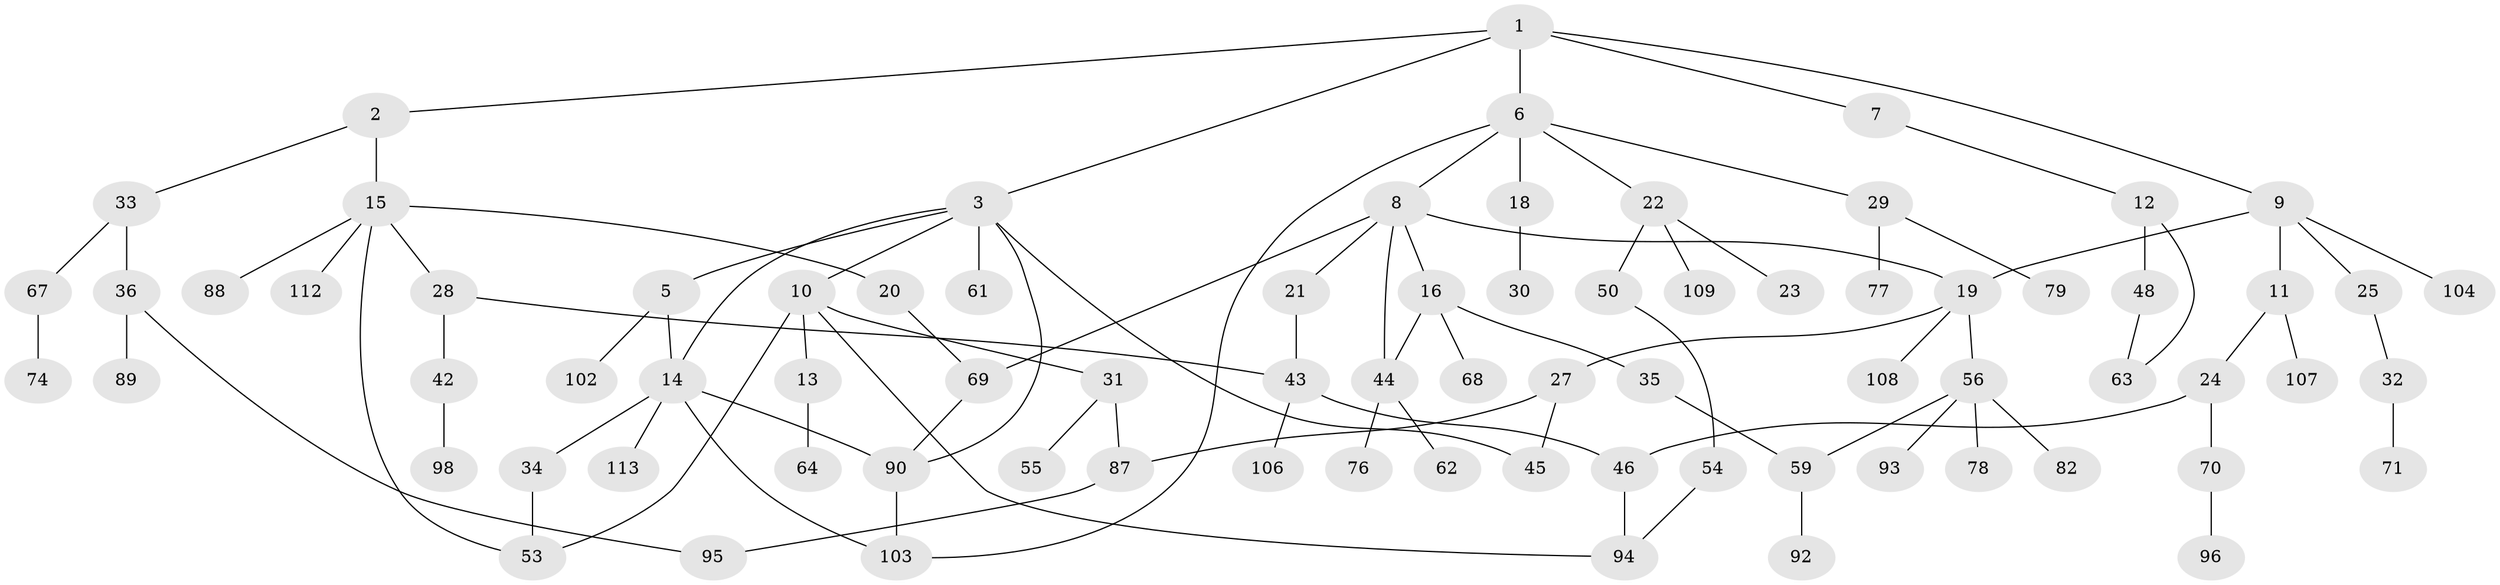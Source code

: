 // Generated by graph-tools (version 1.1) at 2025/51/02/27/25 19:51:37]
// undirected, 79 vertices, 97 edges
graph export_dot {
graph [start="1"]
  node [color=gray90,style=filled];
  1 [super="+4"];
  2 [super="+83"];
  3 [super="+105"];
  5;
  6 [super="+17"];
  7;
  8 [super="+73"];
  9 [super="+39"];
  10 [super="+85"];
  11 [super="+41"];
  12;
  13;
  14 [super="+26"];
  15 [super="+110"];
  16 [super="+37"];
  18 [super="+66"];
  19 [super="+38"];
  20;
  21;
  22;
  23;
  24 [super="+100"];
  25 [super="+86"];
  27 [super="+40"];
  28;
  29 [super="+72"];
  30 [super="+57"];
  31;
  32 [super="+49"];
  33 [super="+60"];
  34;
  35;
  36 [super="+80"];
  42;
  43 [super="+75"];
  44 [super="+52"];
  45;
  46 [super="+47"];
  48 [super="+51"];
  50;
  53 [super="+84"];
  54 [super="+101"];
  55;
  56 [super="+58"];
  59 [super="+111"];
  61;
  62;
  63 [super="+65"];
  64;
  67;
  68;
  69;
  70;
  71;
  74;
  76;
  77;
  78 [super="+81"];
  79;
  82;
  87 [super="+91"];
  88;
  89;
  90 [super="+97"];
  92;
  93;
  94;
  95;
  96 [super="+99"];
  98;
  102;
  103;
  104;
  106;
  107;
  108;
  109;
  112;
  113;
  1 -- 2;
  1 -- 3;
  1 -- 9;
  1 -- 6;
  1 -- 7;
  2 -- 15;
  2 -- 33;
  3 -- 5;
  3 -- 10;
  3 -- 61;
  3 -- 90;
  3 -- 45;
  3 -- 14;
  5 -- 14;
  5 -- 102;
  6 -- 8;
  6 -- 18;
  6 -- 22;
  6 -- 29;
  6 -- 103;
  7 -- 12;
  8 -- 16;
  8 -- 21;
  8 -- 44;
  8 -- 69;
  8 -- 19;
  9 -- 11;
  9 -- 19;
  9 -- 25;
  9 -- 104;
  10 -- 13;
  10 -- 31;
  10 -- 53;
  10 -- 94;
  11 -- 24;
  11 -- 107;
  12 -- 48;
  12 -- 63;
  13 -- 64;
  14 -- 103;
  14 -- 113;
  14 -- 34;
  14 -- 90;
  15 -- 20;
  15 -- 28;
  15 -- 88;
  15 -- 112;
  15 -- 53;
  16 -- 35;
  16 -- 68;
  16 -- 44;
  18 -- 30;
  19 -- 27;
  19 -- 56;
  19 -- 108;
  20 -- 69;
  21 -- 43;
  22 -- 23;
  22 -- 50;
  22 -- 109;
  24 -- 46;
  24 -- 70;
  25 -- 32;
  27 -- 45;
  27 -- 87;
  28 -- 42;
  28 -- 43;
  29 -- 79;
  29 -- 77;
  31 -- 55;
  31 -- 87;
  32 -- 71;
  33 -- 36;
  33 -- 67;
  34 -- 53;
  35 -- 59;
  36 -- 89;
  36 -- 95;
  42 -- 98;
  43 -- 106;
  43 -- 46;
  44 -- 62;
  44 -- 76;
  46 -- 94;
  48 -- 63;
  50 -- 54;
  54 -- 94;
  56 -- 59;
  56 -- 78;
  56 -- 82;
  56 -- 93;
  59 -- 92;
  67 -- 74;
  69 -- 90;
  70 -- 96;
  87 -- 95;
  90 -- 103;
}
